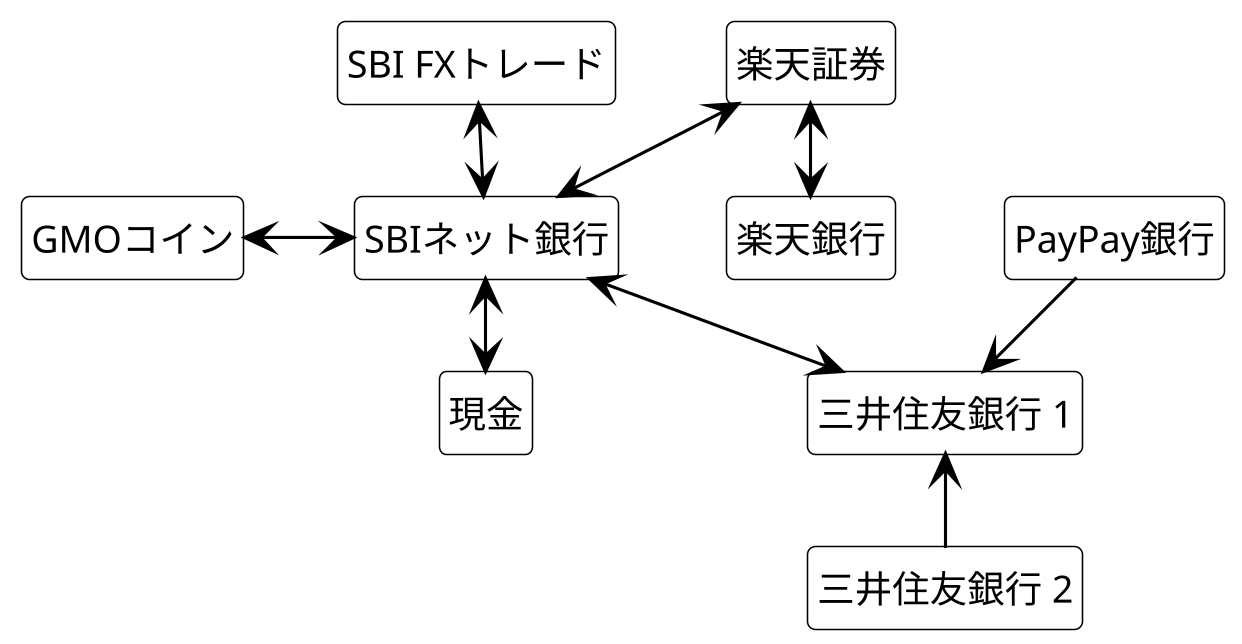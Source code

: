@startuml

hide circle
hide empty fields
hide empty methods

skinparam class {
    backGroundColor white
    borderColor black
    arrowColor black
}

skinparam {
    shadowing false
    ranksep 30
    dpi 300
    arrowThickness 1
    defaultFontSize 12
    arrowFontSize 8
}

skinparam class {
    backGroundColor white
}

class "現金" as cash

class "三井住友銀行 1" as smbc1
class "三井住友銀行 2" as smbc2

class "SBIネット銀行" as sbinetbank

class "PayPay銀行" as paypaybank

class "楽天銀行" as rakutenbank

class "GMOコイン" as gmocoin

class "楽天証券" as rakutensec

class "SBI FXトレード" as sbifxtrade

cash <-u-> sbinetbank
sbinetbank <--> smbc1
smbc2 -u-> smbc1
paypaybank --> smbc1

rakutensec <--> sbinetbank
rakutensec <--> rakutenbank

gmocoin <-> sbinetbank
sbifxtrade <--> sbinetbank

@enduml